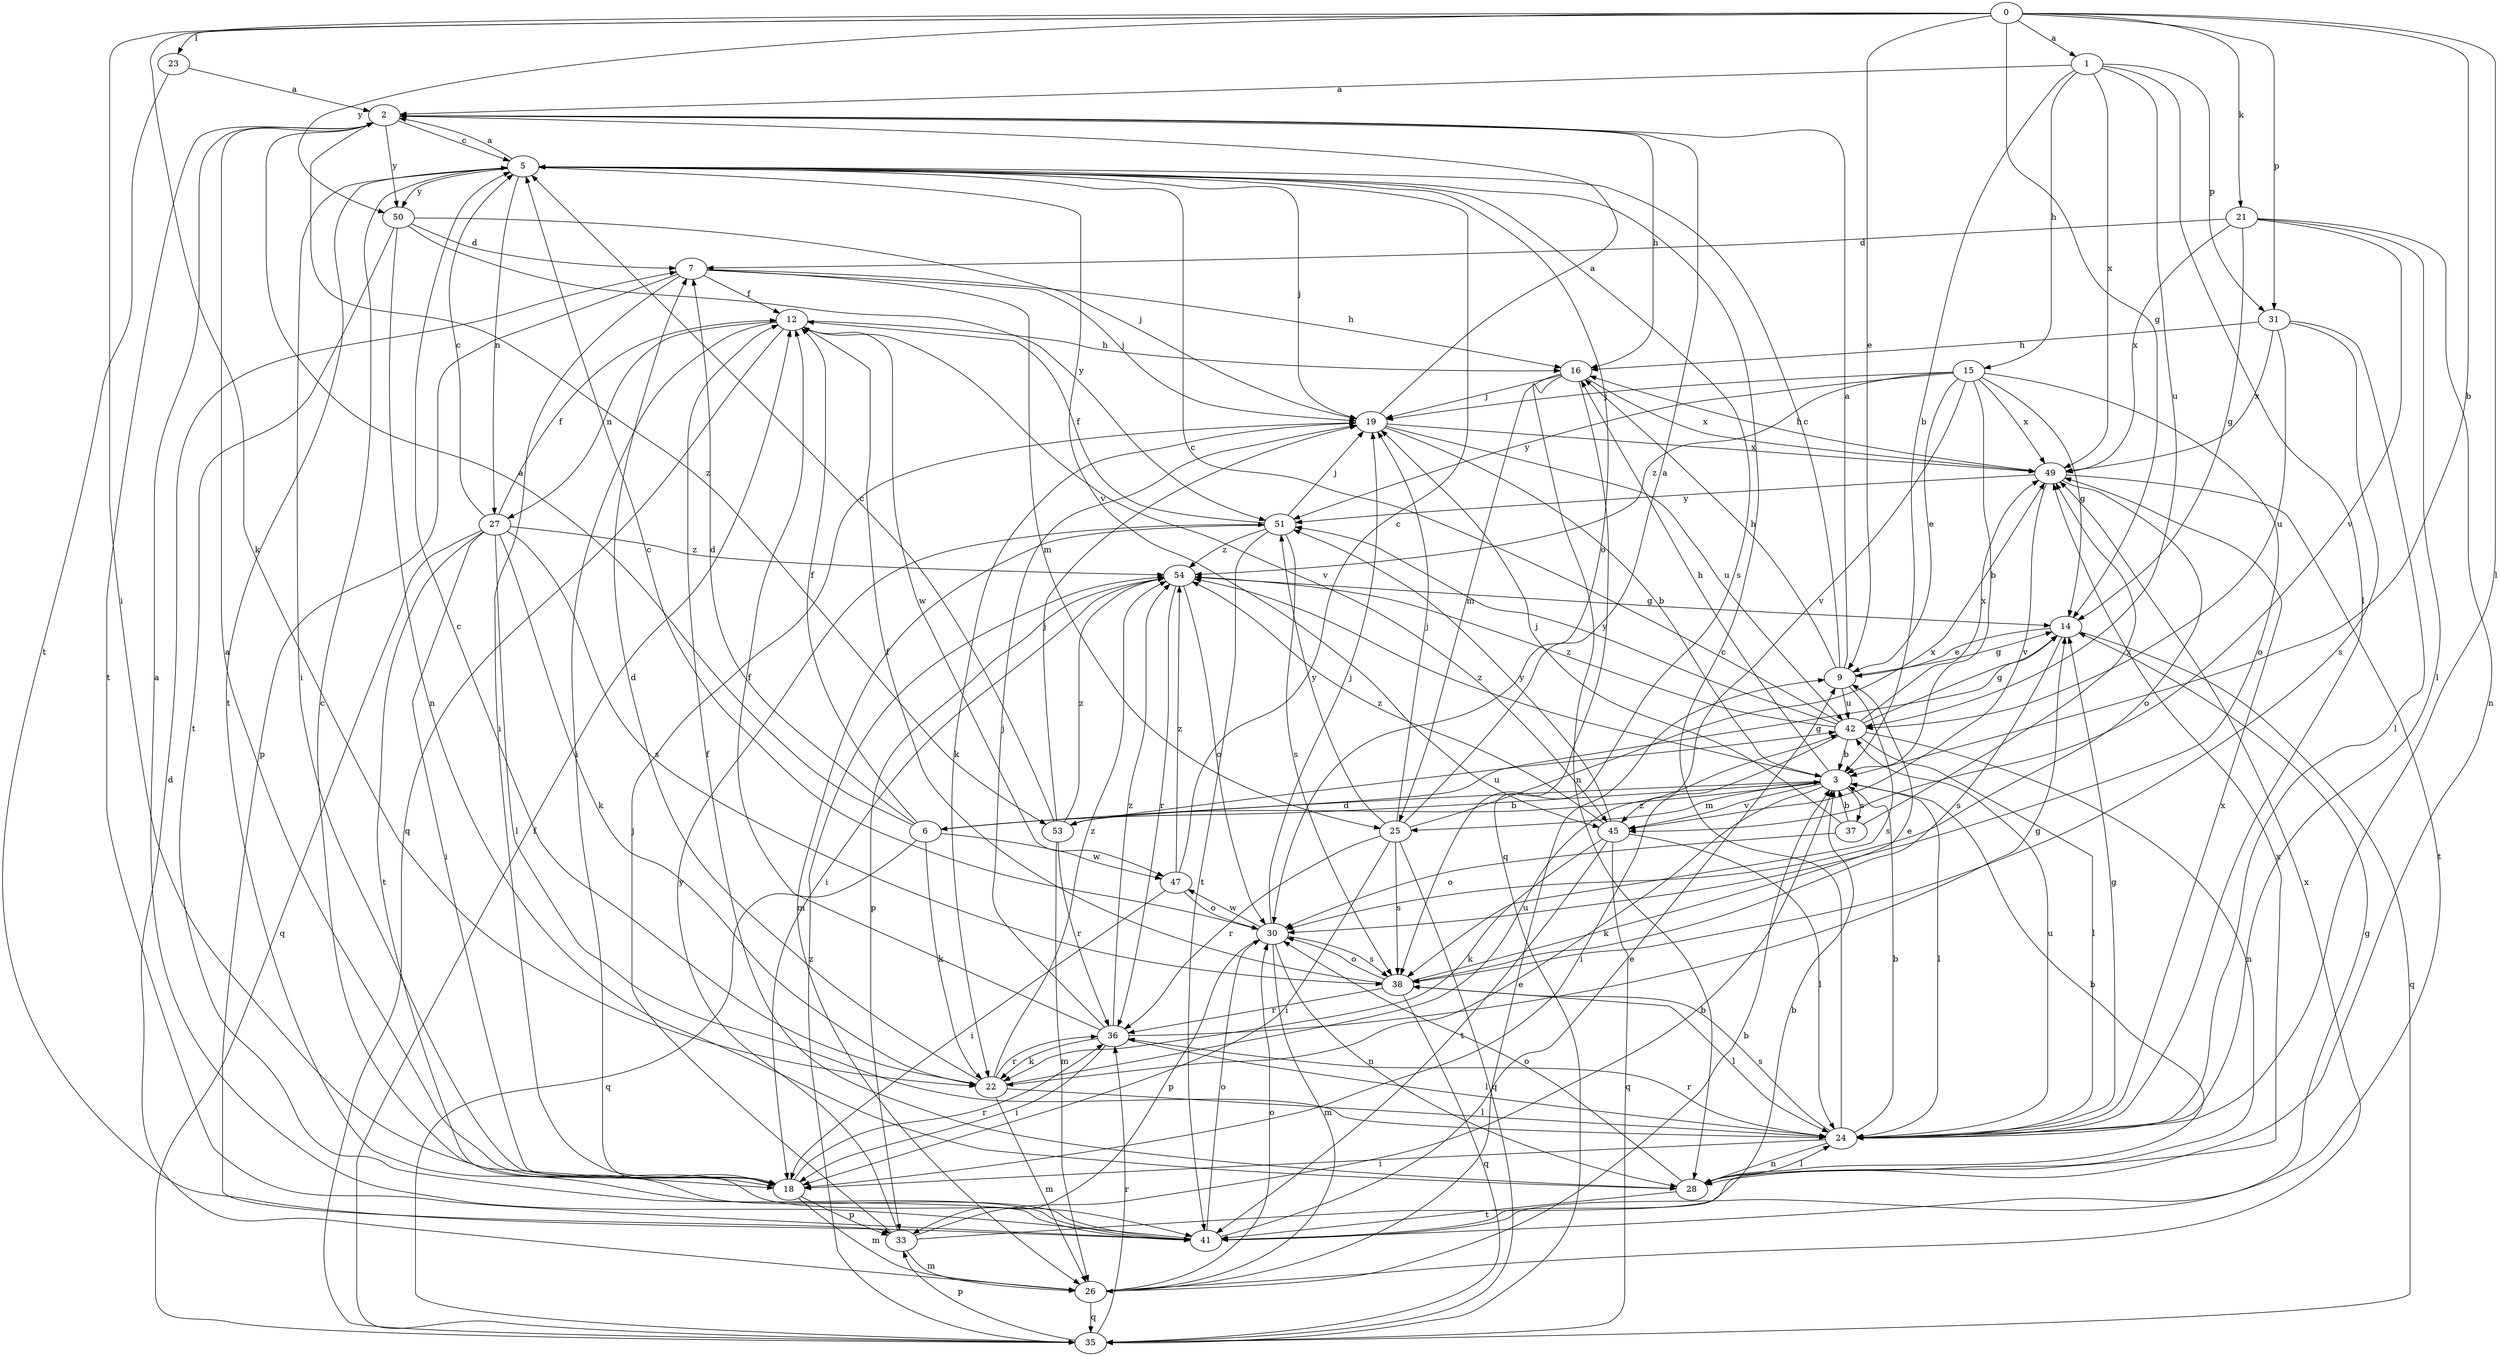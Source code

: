 strict digraph  {
0;
1;
2;
3;
5;
6;
7;
9;
12;
14;
15;
16;
18;
19;
21;
22;
23;
24;
25;
26;
27;
28;
30;
31;
33;
35;
36;
37;
38;
41;
42;
45;
47;
49;
50;
51;
53;
54;
0 -> 1  [label=a];
0 -> 3  [label=b];
0 -> 9  [label=e];
0 -> 14  [label=g];
0 -> 18  [label=i];
0 -> 21  [label=k];
0 -> 22  [label=k];
0 -> 23  [label=l];
0 -> 24  [label=l];
0 -> 31  [label=p];
0 -> 50  [label=y];
1 -> 2  [label=a];
1 -> 3  [label=b];
1 -> 15  [label=h];
1 -> 24  [label=l];
1 -> 31  [label=p];
1 -> 42  [label=u];
1 -> 49  [label=x];
2 -> 5  [label=c];
2 -> 16  [label=h];
2 -> 41  [label=t];
2 -> 50  [label=y];
2 -> 53  [label=z];
3 -> 6  [label=d];
3 -> 16  [label=h];
3 -> 22  [label=k];
3 -> 24  [label=l];
3 -> 25  [label=m];
3 -> 37  [label=s];
3 -> 45  [label=v];
3 -> 53  [label=z];
3 -> 54  [label=z];
5 -> 2  [label=a];
5 -> 18  [label=i];
5 -> 19  [label=j];
5 -> 27  [label=n];
5 -> 30  [label=o];
5 -> 38  [label=s];
5 -> 41  [label=t];
5 -> 45  [label=v];
5 -> 50  [label=y];
6 -> 2  [label=a];
6 -> 3  [label=b];
6 -> 7  [label=d];
6 -> 12  [label=f];
6 -> 22  [label=k];
6 -> 35  [label=q];
6 -> 47  [label=w];
7 -> 12  [label=f];
7 -> 16  [label=h];
7 -> 18  [label=i];
7 -> 19  [label=j];
7 -> 25  [label=m];
7 -> 33  [label=p];
9 -> 2  [label=a];
9 -> 5  [label=c];
9 -> 14  [label=g];
9 -> 16  [label=h];
9 -> 38  [label=s];
9 -> 42  [label=u];
12 -> 16  [label=h];
12 -> 18  [label=i];
12 -> 27  [label=n];
12 -> 35  [label=q];
12 -> 45  [label=v];
12 -> 47  [label=w];
14 -> 9  [label=e];
14 -> 35  [label=q];
14 -> 38  [label=s];
15 -> 3  [label=b];
15 -> 9  [label=e];
15 -> 14  [label=g];
15 -> 19  [label=j];
15 -> 30  [label=o];
15 -> 45  [label=v];
15 -> 49  [label=x];
15 -> 51  [label=y];
15 -> 54  [label=z];
16 -> 19  [label=j];
16 -> 25  [label=m];
16 -> 28  [label=n];
16 -> 35  [label=q];
16 -> 49  [label=x];
18 -> 2  [label=a];
18 -> 26  [label=m];
18 -> 33  [label=p];
18 -> 36  [label=r];
19 -> 2  [label=a];
19 -> 3  [label=b];
19 -> 22  [label=k];
19 -> 42  [label=u];
19 -> 49  [label=x];
21 -> 7  [label=d];
21 -> 14  [label=g];
21 -> 24  [label=l];
21 -> 28  [label=n];
21 -> 45  [label=v];
21 -> 49  [label=x];
22 -> 5  [label=c];
22 -> 7  [label=d];
22 -> 24  [label=l];
22 -> 26  [label=m];
22 -> 36  [label=r];
22 -> 42  [label=u];
22 -> 54  [label=z];
23 -> 2  [label=a];
23 -> 41  [label=t];
24 -> 3  [label=b];
24 -> 5  [label=c];
24 -> 14  [label=g];
24 -> 18  [label=i];
24 -> 28  [label=n];
24 -> 36  [label=r];
24 -> 38  [label=s];
24 -> 42  [label=u];
24 -> 49  [label=x];
25 -> 2  [label=a];
25 -> 18  [label=i];
25 -> 19  [label=j];
25 -> 35  [label=q];
25 -> 36  [label=r];
25 -> 38  [label=s];
25 -> 49  [label=x];
25 -> 51  [label=y];
26 -> 3  [label=b];
26 -> 7  [label=d];
26 -> 9  [label=e];
26 -> 30  [label=o];
26 -> 35  [label=q];
26 -> 49  [label=x];
27 -> 5  [label=c];
27 -> 12  [label=f];
27 -> 18  [label=i];
27 -> 22  [label=k];
27 -> 24  [label=l];
27 -> 35  [label=q];
27 -> 38  [label=s];
27 -> 41  [label=t];
27 -> 54  [label=z];
28 -> 3  [label=b];
28 -> 12  [label=f];
28 -> 24  [label=l];
28 -> 30  [label=o];
28 -> 41  [label=t];
30 -> 5  [label=c];
30 -> 19  [label=j];
30 -> 26  [label=m];
30 -> 28  [label=n];
30 -> 33  [label=p];
30 -> 38  [label=s];
30 -> 47  [label=w];
31 -> 16  [label=h];
31 -> 24  [label=l];
31 -> 38  [label=s];
31 -> 42  [label=u];
31 -> 49  [label=x];
33 -> 3  [label=b];
33 -> 19  [label=j];
33 -> 26  [label=m];
33 -> 49  [label=x];
33 -> 51  [label=y];
35 -> 12  [label=f];
35 -> 33  [label=p];
35 -> 36  [label=r];
35 -> 54  [label=z];
36 -> 12  [label=f];
36 -> 14  [label=g];
36 -> 18  [label=i];
36 -> 19  [label=j];
36 -> 22  [label=k];
36 -> 24  [label=l];
36 -> 54  [label=z];
37 -> 3  [label=b];
37 -> 19  [label=j];
37 -> 30  [label=o];
37 -> 49  [label=x];
38 -> 9  [label=e];
38 -> 12  [label=f];
38 -> 24  [label=l];
38 -> 30  [label=o];
38 -> 35  [label=q];
38 -> 36  [label=r];
41 -> 2  [label=a];
41 -> 3  [label=b];
41 -> 5  [label=c];
41 -> 9  [label=e];
41 -> 14  [label=g];
41 -> 30  [label=o];
42 -> 3  [label=b];
42 -> 5  [label=c];
42 -> 14  [label=g];
42 -> 18  [label=i];
42 -> 24  [label=l];
42 -> 28  [label=n];
42 -> 49  [label=x];
42 -> 51  [label=y];
42 -> 54  [label=z];
45 -> 22  [label=k];
45 -> 24  [label=l];
45 -> 35  [label=q];
45 -> 41  [label=t];
45 -> 51  [label=y];
45 -> 54  [label=z];
47 -> 5  [label=c];
47 -> 18  [label=i];
47 -> 30  [label=o];
47 -> 54  [label=z];
49 -> 16  [label=h];
49 -> 30  [label=o];
49 -> 41  [label=t];
49 -> 45  [label=v];
49 -> 51  [label=y];
50 -> 7  [label=d];
50 -> 19  [label=j];
50 -> 28  [label=n];
50 -> 41  [label=t];
50 -> 51  [label=y];
51 -> 12  [label=f];
51 -> 19  [label=j];
51 -> 26  [label=m];
51 -> 38  [label=s];
51 -> 41  [label=t];
51 -> 54  [label=z];
53 -> 5  [label=c];
53 -> 14  [label=g];
53 -> 19  [label=j];
53 -> 26  [label=m];
53 -> 36  [label=r];
53 -> 42  [label=u];
53 -> 54  [label=z];
54 -> 14  [label=g];
54 -> 18  [label=i];
54 -> 30  [label=o];
54 -> 33  [label=p];
54 -> 36  [label=r];
}
